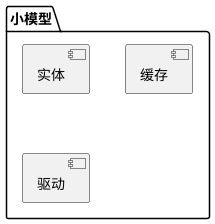 @startuml

package "小模型"{
[实体]
[缓存]
[驱动]
}




/'package "BackSystem Group" {
HTTP - [First Component]
[Another Component]
}
package "Bufer Groups" {
FTP - [Second Component]
[First Component] --> FTP
}'/

@enduml